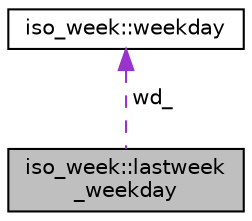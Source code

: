 digraph "iso_week::lastweek_weekday"
{
 // LATEX_PDF_SIZE
  edge [fontname="Helvetica",fontsize="10",labelfontname="Helvetica",labelfontsize="10"];
  node [fontname="Helvetica",fontsize="10",shape=record];
  Node1 [label="iso_week::lastweek\l_weekday",height=0.2,width=0.4,color="black", fillcolor="grey75", style="filled", fontcolor="black",tooltip=" "];
  Node2 -> Node1 [dir="back",color="darkorchid3",fontsize="10",style="dashed",label=" wd_" ];
  Node2 [label="iso_week::weekday",height=0.2,width=0.4,color="black", fillcolor="white", style="filled",URL="$classiso__week_1_1weekday.html",tooltip=" "];
}
